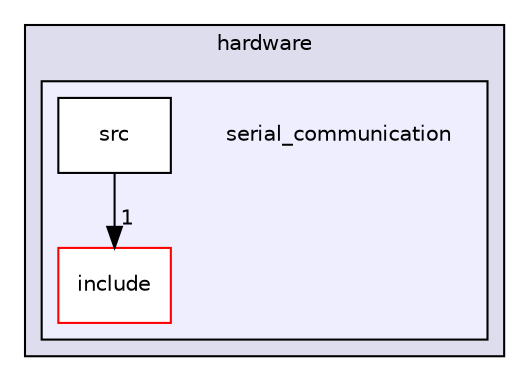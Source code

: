 digraph "catkin_ws/src/hardware/serial_communication" {
  compound=true
  node [ fontsize="10", fontname="Helvetica"];
  edge [ labelfontsize="10", labelfontname="Helvetica"];
  subgraph clusterdir_dff6d95cd477fdce004da0b2ce223d01 {
    graph [ bgcolor="#ddddee", pencolor="black", label="hardware" fontname="Helvetica", fontsize="10", URL="dir_dff6d95cd477fdce004da0b2ce223d01.html"]
  subgraph clusterdir_1aa341485bb1ab881cf01e1913f76376 {
    graph [ bgcolor="#eeeeff", pencolor="black", label="" URL="dir_1aa341485bb1ab881cf01e1913f76376.html"];
    dir_1aa341485bb1ab881cf01e1913f76376 [shape=plaintext label="serial_communication"];
  dir_850e9c54412962a0184af129b2ae6c7e [shape=box label="include" fillcolor="white" style="filled" color="red" URL="dir_850e9c54412962a0184af129b2ae6c7e.html"];
  dir_2cbba142605c302d90413c4ac1a4721c [shape=box label="src" fillcolor="white" style="filled" URL="dir_2cbba142605c302d90413c4ac1a4721c.html"];
  }
  }
  dir_2cbba142605c302d90413c4ac1a4721c->dir_850e9c54412962a0184af129b2ae6c7e [headlabel="1", labeldistance=1.5 headhref="dir_000073_000071.html"];
}
